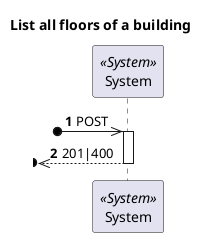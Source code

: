 @startuml
'https://plantuml.com/sequence-diagram

autonumber
skinparam packageStyle rect

title List all floors of a building

participant "System" as Sys <<System>>

?o->> Sys : POST

activate Sys
?o<<-- Sys : 201|400
deactivate Sys


@enduml
